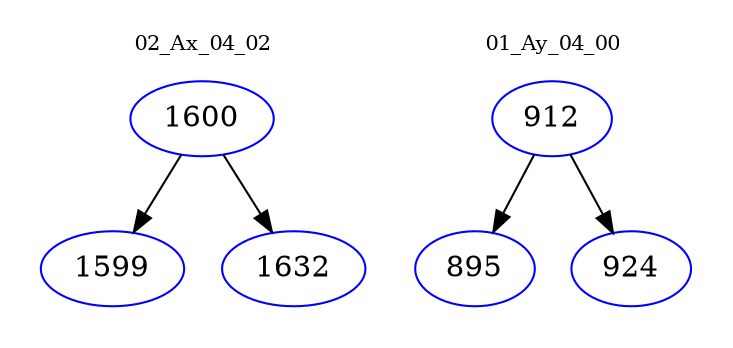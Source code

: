 digraph{
subgraph cluster_0 {
color = white
label = "02_Ax_04_02";
fontsize=10;
T0_1600 [label="1600", color="blue"]
T0_1600 -> T0_1599 [color="black"]
T0_1599 [label="1599", color="blue"]
T0_1600 -> T0_1632 [color="black"]
T0_1632 [label="1632", color="blue"]
}
subgraph cluster_1 {
color = white
label = "01_Ay_04_00";
fontsize=10;
T1_912 [label="912", color="blue"]
T1_912 -> T1_895 [color="black"]
T1_895 [label="895", color="blue"]
T1_912 -> T1_924 [color="black"]
T1_924 [label="924", color="blue"]
}
}
